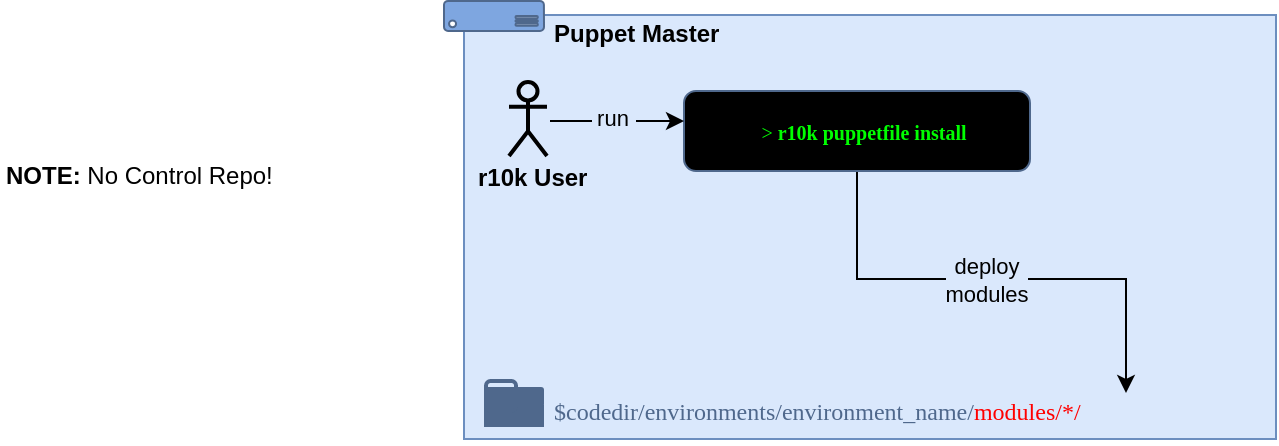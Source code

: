 <mxfile version="11.0.7" type="device"><diagram id="3uw6tKTqwdI820RRRE0y" name="r10k_local_repos__no_control_repo"><mxGraphModel dx="1422" dy="775" grid="1" gridSize="10" guides="1" tooltips="1" connect="1" arrows="1" fold="1" page="1" pageScale="1" pageWidth="850" pageHeight="1100" math="0" shadow="0"><root><mxCell id="afNNCByzWXj5JEF43thC-0"/><mxCell id="afNNCByzWXj5JEF43thC-1" parent="afNNCByzWXj5JEF43thC-0"/><mxCell id="afNNCByzWXj5JEF43thC-2" value="" style="whiteSpace=wrap;html=1;fillColor=#dae8fc;strokeColor=#6c8ebf;movable=1;resizable=1;rotatable=1;deletable=1;editable=1;connectable=1;" vertex="1" parent="afNNCByzWXj5JEF43thC-1"><mxGeometry x="314" y="40.5" width="406" height="212" as="geometry"/></mxCell><mxCell id="afNNCByzWXj5JEF43thC-3" value="" style="shadow=0;dashed=0;html=1;strokeColor=#4F688C;labelPosition=center;verticalLabelPosition=bottom;verticalAlign=top;align=center;shape=mxgraph.azure.server;fillColor=#7EA6E0;labelBackgroundColor=#ffffff;movable=1;resizable=1;rotatable=1;deletable=1;editable=1;connectable=1;" vertex="1" parent="afNNCByzWXj5JEF43thC-1"><mxGeometry x="304" y="33.5" width="50" height="15" as="geometry"/></mxCell><mxCell id="afNNCByzWXj5JEF43thC-4" value="" style="group;movable=1;resizable=1;rotatable=1;deletable=1;editable=1;connectable=1;" vertex="1" connectable="0" parent="afNNCByzWXj5JEF43thC-1"><mxGeometry x="324" y="223.5" width="30" height="23" as="geometry"/></mxCell><mxCell id="afNNCByzWXj5JEF43thC-5" value="" style="group" vertex="1" connectable="0" parent="afNNCByzWXj5JEF43thC-4"><mxGeometry width="30" height="23" as="geometry"/></mxCell><mxCell id="afNNCByzWXj5JEF43thC-6" value="" style="whiteSpace=wrap;html=1;rounded=0;labelBackgroundColor=#ffffff;strokeColor=none;strokeWidth=2;fillColor=#4F688C;gradientColor=none;fontColor=#D79B00;align=center;" vertex="1" parent="afNNCByzWXj5JEF43thC-5"><mxGeometry y="12" width="30" height="11" as="geometry"/></mxCell><mxCell id="afNNCByzWXj5JEF43thC-7" value="" style="whiteSpace=wrap;html=1;rounded=1;labelBackgroundColor=#ffffff;strokeColor=#4F688C;strokeWidth=2;fillColor=none;align=center;perimeterSpacing=0;fontColor=#6C8EBF;" vertex="1" parent="afNNCByzWXj5JEF43thC-5"><mxGeometry x="1" width="15" height="15" as="geometry"/></mxCell><mxCell id="afNNCByzWXj5JEF43thC-8" value="" style="whiteSpace=wrap;html=1;rounded=1;labelBackgroundColor=#ffffff;strokeColor=none;strokeWidth=2;fillColor=#4F688C;gradientColor=none;fontColor=#D79B00;align=center;" vertex="1" parent="afNNCByzWXj5JEF43thC-5"><mxGeometry y="3" width="30" height="10" as="geometry"/></mxCell><mxCell id="afNNCByzWXj5JEF43thC-9" value="&lt;font color=&quot;#4f688c&quot;&gt;$codedir/environments/environment_name/&lt;/font&gt;&lt;font color=&quot;#ff0000&quot;&gt;modules/*/&lt;/font&gt;" style="text;html=1;fontFamily=Lucida Console;movable=1;resizable=1;rotatable=1;deletable=1;editable=1;connectable=1;" vertex="1" parent="afNNCByzWXj5JEF43thC-1"><mxGeometry x="357" y="225" width="150" height="30" as="geometry"/></mxCell><mxCell id="afNNCByzWXj5JEF43thC-10" value="&lt;b&gt;Puppet Master&lt;/b&gt;&lt;br&gt;" style="text;html=1;resizable=1;points=[];autosize=1;align=left;verticalAlign=top;spacingTop=0;fontFamily=Helvetica;movable=1;rotatable=1;deletable=1;editable=1;connectable=1;" vertex="1" parent="afNNCByzWXj5JEF43thC-1"><mxGeometry x="357" y="36" width="93" height="18" as="geometry"/></mxCell><mxCell id="afNNCByzWXj5JEF43thC-11" value="deploy&lt;br&gt;modules&lt;br&gt;" style="edgeStyle=orthogonalEdgeStyle;rounded=0;orthogonalLoop=1;jettySize=auto;html=1;fontFamily=Helvetica;labelBackgroundColor=#DAE8FC;movable=1;resizable=1;rotatable=1;deletable=1;editable=1;connectable=1;" edge="1" parent="afNNCByzWXj5JEF43thC-1" source="afNNCByzWXj5JEF43thC-12"><mxGeometry x="-0.033" relative="1" as="geometry"><mxPoint x="645" y="229.5" as="targetPoint"/><mxPoint x="542" y="94.5" as="sourcePoint"/><Array as="points"><mxPoint x="510" y="172.5"/><mxPoint x="645" y="172.5"/></Array><mxPoint as="offset"/></mxGeometry></mxCell><mxCell id="afNNCByzWXj5JEF43thC-12" value="&lt;div style=&quot;text-align: left&quot;&gt;&amp;gt; &lt;b&gt;r10k puppetfile install&lt;/b&gt;&lt;/div&gt;" style="whiteSpace=wrap;html=1;strokeColor=#4F688C;fillColor=#000000;fontFamily=Lucida Console;fontSize=10;fontColor=#00FF00;rounded=1;spacingLeft=7;movable=1;resizable=1;rotatable=1;deletable=1;editable=1;connectable=1;" vertex="1" parent="afNNCByzWXj5JEF43thC-1"><mxGeometry x="424" y="78.5" width="173" height="40" as="geometry"/></mxCell><mxCell id="afNNCByzWXj5JEF43thC-13" value="" style="shape=umlActor;verticalLabelPosition=bottom;labelBackgroundColor=#ffffff;verticalAlign=top;html=1;outlineConnect=0;fontSize=14;strokeWidth=2;fontColor=#000000;fillColor=none;strokeColor=#000000;movable=1;resizable=1;rotatable=1;deletable=1;editable=1;connectable=1;" vertex="1" parent="afNNCByzWXj5JEF43thC-1"><mxGeometry x="336.5" y="74" width="19" height="37" as="geometry"/></mxCell><mxCell id="afNNCByzWXj5JEF43thC-14" value="" style="group;fontColor=#000000;movable=1;resizable=1;rotatable=1;deletable=1;editable=1;connectable=1;" vertex="1" connectable="0" parent="afNNCByzWXj5JEF43thC-1"><mxGeometry x="319" y="112" width="62" height="14" as="geometry"/></mxCell><mxCell id="afNNCByzWXj5JEF43thC-15" value="" style="group;movable=0;resizable=0;rotatable=0;deletable=0;editable=0;connectable=0;" vertex="1" connectable="0" parent="afNNCByzWXj5JEF43thC-14"><mxGeometry width="62" height="14" as="geometry"/></mxCell><mxCell id="afNNCByzWXj5JEF43thC-16" value="r10k User&lt;br&gt;" style="text;html=1;resizable=1;points=[];autosize=1;align=left;verticalAlign=top;spacingTop=-4;fontStyle=1;movable=0;rotatable=0;deletable=0;editable=0;connectable=0;fontColor=#000000;" vertex="1" parent="afNNCByzWXj5JEF43thC-15"><mxGeometry width="62" height="14" as="geometry"/></mxCell><mxCell id="afNNCByzWXj5JEF43thC-17" style="edgeStyle=orthogonalEdgeStyle;rounded=0;orthogonalLoop=1;jettySize=auto;html=1;fontFamily=Helvetica;strokeColor=#000000;movable=1;resizable=1;rotatable=1;deletable=1;editable=1;connectable=1;" edge="1" parent="afNNCByzWXj5JEF43thC-1"><mxGeometry relative="1" as="geometry"><mxPoint x="357" y="93.5" as="sourcePoint"/><mxPoint x="424" y="93.5" as="targetPoint"/><Array as="points"><mxPoint x="357" y="93.5"/><mxPoint x="424" y="93.5"/></Array></mxGeometry></mxCell><mxCell id="afNNCByzWXj5JEF43thC-18" value="&amp;nbsp;run&amp;nbsp;" style="text;html=1;resizable=0;points=[];align=center;verticalAlign=middle;labelBackgroundColor=#DAE8FC;fontSize=11;fontFamily=Helvetica;fontColor=#000000;" vertex="1" connectable="0" parent="afNNCByzWXj5JEF43thC-17"><mxGeometry x="-0.472" y="17" relative="1" as="geometry"><mxPoint x="13.5" y="15.5" as="offset"/></mxGeometry></mxCell><mxCell id="afNNCByzWXj5JEF43thC-19" value="NOTE: &lt;span style=&quot;font-weight: normal&quot;&gt;No Control Repo!&lt;/span&gt;&lt;br&gt;" style="text;html=1;resizable=1;points=[];autosize=1;align=left;verticalAlign=top;spacingTop=-4;fontStyle=1;movable=1;rotatable=1;deletable=1;editable=1;connectable=1;" vertex="1" parent="afNNCByzWXj5JEF43thC-1"><mxGeometry x="82.5" y="111" width="143" height="14" as="geometry"/></mxCell></root></mxGraphModel></diagram><diagram id="MxtewjQwlLH-2H4iCxfa" name="r10k__control_repos"><mxGraphModel dx="1422" dy="775" grid="1" gridSize="10" guides="1" tooltips="1" connect="1" arrows="1" fold="1" page="1" pageScale="1" pageWidth="850" pageHeight="1100" math="0" shadow="0"><root><mxCell id="ZPyKePkQfwGgHJ3v3lC3-0"/><mxCell id="ZPyKePkQfwGgHJ3v3lC3-1" parent="ZPyKePkQfwGgHJ3v3lC3-0"/><mxCell id="ZPyKePkQfwGgHJ3v3lC3-2" value="" style="whiteSpace=wrap;html=1;fillColor=#dae8fc;strokeColor=#6c8ebf;movable=1;resizable=1;rotatable=1;deletable=1;editable=1;connectable=1;" vertex="1" parent="ZPyKePkQfwGgHJ3v3lC3-1"><mxGeometry x="420" y="41" width="300" height="212" as="geometry"/></mxCell><mxCell id="ZPyKePkQfwGgHJ3v3lC3-3" value="" style="whiteSpace=wrap;html=1;fontStyle=1;fillColor=#dae8fc;strokeColor=#6c8ebf;spacingTop=0;movable=1;resizable=1;rotatable=1;deletable=1;editable=1;connectable=1;" vertex="1" parent="ZPyKePkQfwGgHJ3v3lC3-1"><mxGeometry x="219" y="40.5" width="163" height="44" as="geometry"/></mxCell><mxCell id="ZPyKePkQfwGgHJ3v3lC3-4" value="" style="shape=umlActor;verticalLabelPosition=bottom;labelBackgroundColor=#ffffff;verticalAlign=top;html=1;outlineConnect=0;fontSize=14;strokeWidth=2;fontColor=#000000;fillColor=none;movable=1;resizable=1;rotatable=1;deletable=1;editable=1;connectable=1;" vertex="1" parent="ZPyKePkQfwGgHJ3v3lC3-1"><mxGeometry x="100" y="72.5" width="19" height="37" as="geometry"/></mxCell><mxCell id="ZPyKePkQfwGgHJ3v3lC3-5" value="User" style="text;html=1;resizable=1;points=[];autosize=1;align=left;verticalAlign=top;spacingTop=-4;fontStyle=1;movable=1;rotatable=1;deletable=1;editable=1;connectable=1;" vertex="1" parent="ZPyKePkQfwGgHJ3v3lC3-1"><mxGeometry x="93.5" y="112.5" width="37" height="14" as="geometry"/></mxCell><mxCell id="ZPyKePkQfwGgHJ3v3lC3-6" value="" style="group;align=right;movable=1;resizable=1;rotatable=1;deletable=1;editable=1;connectable=1;" vertex="1" connectable="0" parent="ZPyKePkQfwGgHJ3v3lC3-1"><mxGeometry x="255" y="71.5" width="38" height="50" as="geometry"/></mxCell><mxCell id="ZPyKePkQfwGgHJ3v3lC3-7" value="&lt;div style=&quot;text-align: left&quot;&gt;&lt;br&gt;&lt;/div&gt;" style="shape=cylinder;whiteSpace=wrap;html=1;boundedLbl=1;backgroundOutline=1;fontFamily=Lucida Console;fontSize=14;labelPosition=left;verticalLabelPosition=middle;align=right;verticalAlign=middle;spacingRight=2;movable=1;resizable=1;rotatable=1;deletable=1;editable=1;connectable=1;" vertex="1" parent="ZPyKePkQfwGgHJ3v3lC3-6"><mxGeometry width="38" height="50" as="geometry"/></mxCell><mxCell id="ZPyKePkQfwGgHJ3v3lC3-8" value="" style="shape=image;html=1;verticalAlign=top;verticalLabelPosition=bottom;labelBackgroundColor=#ffffff;imageAspect=0;aspect=fixed;image=https://cdn2.iconfinder.com/data/icons/font-awesome/1792/git-128.png;movable=1;resizable=1;rotatable=1;deletable=1;editable=1;connectable=1;" vertex="1" parent="ZPyKePkQfwGgHJ3v3lC3-6"><mxGeometry x="6.333" y="20" width="23.75" height="23.75" as="geometry"/></mxCell><mxCell id="ZPyKePkQfwGgHJ3v3lC3-9" style="edgeStyle=orthogonalEdgeStyle;rounded=0;orthogonalLoop=1;jettySize=auto;html=1;exitX=1;exitY=0.5;exitDx=0;exitDy=0;entryX=0;entryY=0.5;entryDx=0;entryDy=0;fontFamily=Helvetica;dashed=1;strokeColor=#B3B3B3;movable=1;resizable=1;rotatable=1;deletable=1;editable=1;connectable=1;" edge="1" parent="ZPyKePkQfwGgHJ3v3lC3-1"><mxGeometry relative="1" as="geometry"><mxPoint x="490" y="95.5" as="sourcePoint"/><mxPoint x="530" y="95.5" as="targetPoint"/></mxGeometry></mxCell><mxCell id="ZPyKePkQfwGgHJ3v3lC3-10" value="Web Hook" style="whiteSpace=wrap;html=1;fontColor=#B3B3B3;strokeColor=#B3B3B3;movable=1;resizable=1;rotatable=1;deletable=1;editable=1;connectable=1;" vertex="1" parent="ZPyKePkQfwGgHJ3v3lC3-1"><mxGeometry x="410" y="80.5" width="80" height="34" as="geometry"/></mxCell><mxCell id="ZPyKePkQfwGgHJ3v3lC3-11" value="Control Repo" style="text;html=1;resizable=1;points=[];autosize=1;align=left;verticalAlign=top;spacingTop=-4;fontStyle=1;movable=1;rotatable=1;deletable=1;editable=1;connectable=1;" vertex="1" parent="ZPyKePkQfwGgHJ3v3lC3-1"><mxGeometry x="235" y="121.5" width="90" height="20" as="geometry"/></mxCell><mxCell id="ZPyKePkQfwGgHJ3v3lC3-12" value="" style="shadow=0;dashed=0;html=1;strokeColor=#4F688C;labelPosition=center;verticalLabelPosition=bottom;verticalAlign=top;align=center;shape=mxgraph.azure.server;fillColor=#7EA6E0;labelBackgroundColor=#ffffff;movable=1;resizable=1;rotatable=1;deletable=1;editable=1;connectable=1;" vertex="1" parent="ZPyKePkQfwGgHJ3v3lC3-1"><mxGeometry x="410" y="34" width="50" height="15" as="geometry"/></mxCell><mxCell id="ZPyKePkQfwGgHJ3v3lC3-13" value="" style="group;movable=1;resizable=1;rotatable=1;deletable=1;editable=1;connectable=1;" vertex="1" connectable="0" parent="ZPyKePkQfwGgHJ3v3lC3-1"><mxGeometry x="430" y="224" width="30" height="23" as="geometry"/></mxCell><mxCell id="ZPyKePkQfwGgHJ3v3lC3-14" value="" style="group;movable=1;resizable=1;rotatable=1;deletable=1;editable=1;connectable=1;" vertex="1" connectable="0" parent="ZPyKePkQfwGgHJ3v3lC3-13"><mxGeometry width="30" height="23" as="geometry"/></mxCell><mxCell id="ZPyKePkQfwGgHJ3v3lC3-15" value="" style="whiteSpace=wrap;html=1;rounded=0;labelBackgroundColor=#ffffff;strokeColor=none;strokeWidth=2;fillColor=#4F688C;gradientColor=none;fontColor=#D79B00;align=center;movable=1;resizable=1;rotatable=1;deletable=1;editable=1;connectable=1;" vertex="1" parent="ZPyKePkQfwGgHJ3v3lC3-14"><mxGeometry y="12" width="30" height="11" as="geometry"/></mxCell><mxCell id="ZPyKePkQfwGgHJ3v3lC3-16" value="" style="whiteSpace=wrap;html=1;rounded=1;labelBackgroundColor=#ffffff;strokeColor=#4F688C;strokeWidth=2;fillColor=none;align=center;perimeterSpacing=0;fontColor=#6C8EBF;movable=1;resizable=1;rotatable=1;deletable=1;editable=1;connectable=1;" vertex="1" parent="ZPyKePkQfwGgHJ3v3lC3-14"><mxGeometry x="1" width="15" height="15" as="geometry"/></mxCell><mxCell id="ZPyKePkQfwGgHJ3v3lC3-17" value="" style="whiteSpace=wrap;html=1;rounded=1;labelBackgroundColor=#ffffff;strokeColor=none;strokeWidth=2;fillColor=#4F688C;gradientColor=none;fontColor=#D79B00;align=center;movable=1;resizable=1;rotatable=1;deletable=1;editable=1;connectable=1;" vertex="1" parent="ZPyKePkQfwGgHJ3v3lC3-14"><mxGeometry y="3" width="30" height="10" as="geometry"/></mxCell><mxCell id="ZPyKePkQfwGgHJ3v3lC3-18" value="&lt;font color=&quot;#4f688c&quot;&gt;$codedir/environments/&lt;/font&gt;&lt;font color=&quot;#ff0000&quot;&gt;branch_name/&lt;/font&gt;" style="text;html=1;fontFamily=Lucida Console;movable=1;resizable=1;rotatable=1;deletable=1;editable=1;connectable=1;" vertex="1" parent="ZPyKePkQfwGgHJ3v3lC3-1"><mxGeometry x="463" y="225.5" width="150" height="30" as="geometry"/></mxCell><mxCell id="ZPyKePkQfwGgHJ3v3lC3-19" value="" style="shadow=0;dashed=0;html=1;strokeColor=#4F688C;labelPosition=center;verticalLabelPosition=bottom;verticalAlign=top;align=center;shape=mxgraph.azure.server;fillColor=#7EA6E0;labelBackgroundColor=#ffffff;movable=1;resizable=1;rotatable=1;deletable=1;editable=1;connectable=1;" vertex="1" parent="ZPyKePkQfwGgHJ3v3lC3-1"><mxGeometry x="210" y="34" width="50" height="15" as="geometry"/></mxCell><mxCell id="ZPyKePkQfwGgHJ3v3lC3-20" value="&lt;b&gt;Puppet Master&lt;/b&gt;&lt;br&gt;" style="text;html=1;resizable=1;points=[];autosize=1;align=left;verticalAlign=top;spacingTop=0;fontFamily=Helvetica;movable=1;rotatable=1;deletable=1;editable=1;connectable=1;" vertex="1" parent="ZPyKePkQfwGgHJ3v3lC3-1"><mxGeometry x="463" y="36.5" width="93" height="18" as="geometry"/></mxCell><mxCell id="ZPyKePkQfwGgHJ3v3lC3-21" value="&amp;nbsp;notify&amp;nbsp;" style="edgeStyle=orthogonalEdgeStyle;rounded=0;orthogonalLoop=1;jettySize=auto;html=1;labelBackgroundColor=#ffffff;fontFamily=Helvetica;fontColor=#B3B3B3;exitX=0.5;exitY=1;exitDx=0;exitDy=0;strokeColor=#B3B3B3;movable=1;resizable=1;rotatable=1;deletable=1;editable=1;connectable=1;" edge="1" parent="ZPyKePkQfwGgHJ3v3lC3-1" source="ZPyKePkQfwGgHJ3v3lC3-3" target="ZPyKePkQfwGgHJ3v3lC3-10"><mxGeometry relative="1" as="geometry"><mxPoint x="293.143" y="95.643" as="sourcePoint"/><mxPoint x="410" y="98.5" as="targetPoint"/><Array as="points"><mxPoint x="300" y="94.5"/></Array></mxGeometry></mxCell><mxCell id="ZPyKePkQfwGgHJ3v3lC3-22" value="Git Hosting Service" style="text;html=1;fontFamily=Helvetica;fontColor=#000000;fontStyle=1;movable=1;resizable=1;rotatable=1;deletable=1;editable=1;connectable=1;" vertex="1" parent="ZPyKePkQfwGgHJ3v3lC3-1"><mxGeometry x="263" y="36.5" width="130" height="20" as="geometry"/></mxCell><mxCell id="ZPyKePkQfwGgHJ3v3lC3-23" value="&amp;nbsp;push&amp;nbsp;" style="edgeStyle=orthogonalEdgeStyle;rounded=0;orthogonalLoop=1;jettySize=auto;html=1;labelBackgroundColor=#FFFFFF;strokeColor=#6c8ebf;fontFamily=Helvetica;fontColor=#000000;fillColor=#dae8fc;movable=1;resizable=1;rotatable=1;deletable=1;editable=1;connectable=1;" edge="1" parent="ZPyKePkQfwGgHJ3v3lC3-1"><mxGeometry relative="1" as="geometry"><mxPoint x="120" y="95" as="sourcePoint"/><mxPoint x="250" y="95" as="targetPoint"/><Array as="points"><mxPoint x="191" y="95"/><mxPoint x="191" y="95"/></Array></mxGeometry></mxCell><mxCell id="ZPyKePkQfwGgHJ3v3lC3-24" value="&lt;font face=&quot;Lucida Console&quot; style=&quot;font-size: 10px&quot;&gt;branch_name&lt;/font&gt;" style="text;html=1;resizable=1;points=[];autosize=1;align=left;verticalAlign=top;spacingTop=-4;fontFamily=Helvetica;fontColor=#FF0000;fontSize=10;movable=1;rotatable=1;deletable=1;editable=1;connectable=1;" vertex="1" parent="ZPyKePkQfwGgHJ3v3lC3-1"><mxGeometry x="148" y="98.5" width="80" height="10" as="geometry"/></mxCell><mxCell id="ZPyKePkQfwGgHJ3v3lC3-25" value="" style="edgeStyle=orthogonalEdgeStyle;rounded=0;orthogonalLoop=1;jettySize=auto;html=1;labelBackgroundColor=#DAE8FC;strokeColor=#6c8ebf;fontFamily=Helvetica;fontSize=10;fontColor=#000000;endArrow=classic;endFill=1;fillColor=#dae8fc;dashed=1;endSize=4;movable=1;resizable=1;rotatable=1;deletable=1;editable=1;connectable=1;" edge="1" parent="ZPyKePkQfwGgHJ3v3lC3-1"><mxGeometry x="0.75" relative="1" as="geometry"><mxPoint x="295" y="115" as="sourcePoint"/><mxPoint x="670" y="209" as="targetPoint"/><Array as="points"><mxPoint x="400" y="115"/><mxPoint x="400" y="209"/></Array><mxPoint as="offset"/></mxGeometry></mxCell><mxCell id="ZPyKePkQfwGgHJ3v3lC3-26" value="deploy" style="edgeStyle=orthogonalEdgeStyle;rounded=0;orthogonalLoop=1;jettySize=auto;html=1;fontFamily=Helvetica;labelBackgroundColor=#DAE8FC;movable=1;resizable=1;rotatable=1;deletable=1;editable=1;connectable=1;" edge="1" parent="ZPyKePkQfwGgHJ3v3lC3-1" source="ZPyKePkQfwGgHJ3v3lC3-27"><mxGeometry x="-0.242" y="-20" relative="1" as="geometry"><mxPoint x="670" y="231" as="targetPoint"/><mxPoint x="648" y="95" as="sourcePoint"/><Array as="points"><mxPoint x="670" y="94"/></Array><mxPoint x="20" y="20" as="offset"/></mxGeometry></mxCell><mxCell id="ZPyKePkQfwGgHJ3v3lC3-27" value="&lt;div&gt;&amp;gt; &lt;b&gt;r10k deploy&lt;/b&gt;&lt;/div&gt;&lt;span&gt;&lt;b&gt;&lt;div&gt;&amp;nbsp; environment&lt;/div&gt;&lt;div&gt;&lt;font color=&quot;#ff0000&quot;&gt;&amp;nbsp; branch_name&lt;/font&gt;&lt;/div&gt;&lt;/b&gt;&lt;/span&gt;" style="whiteSpace=wrap;html=1;strokeColor=#4F688C;fillColor=#000000;fontFamily=Lucida Console;fontSize=10;fontColor=#00FF00;rounded=1;spacingLeft=-3;movable=1;resizable=1;rotatable=1;deletable=1;editable=1;connectable=1;" vertex="1" parent="ZPyKePkQfwGgHJ3v3lC3-1"><mxGeometry x="530" y="66" width="103" height="60" as="geometry"/></mxCell><mxCell id="ZPyKePkQfwGgHJ3v3lC3-28" value="" style="shape=umlActor;verticalLabelPosition=bottom;labelBackgroundColor=#ffffff;verticalAlign=top;html=1;outlineConnect=0;fontSize=14;strokeWidth=2;fontColor=#000000;fillColor=none;strokeColor=#B3B3B3;movable=1;resizable=1;rotatable=1;deletable=1;editable=1;connectable=1;" vertex="1" parent="ZPyKePkQfwGgHJ3v3lC3-1"><mxGeometry x="442.5" y="146.5" width="19" height="37" as="geometry"/></mxCell><mxCell id="ZPyKePkQfwGgHJ3v3lC3-29" value="" style="group;fontColor=#B3B3B3;movable=1;resizable=1;rotatable=1;deletable=1;editable=1;connectable=1;" vertex="1" connectable="0" parent="ZPyKePkQfwGgHJ3v3lC3-1"><mxGeometry x="425" y="184.5" width="62" height="14" as="geometry"/></mxCell><mxCell id="ZPyKePkQfwGgHJ3v3lC3-30" value="" style="group;movable=1;resizable=1;rotatable=1;deletable=1;editable=1;connectable=1;" vertex="1" connectable="0" parent="ZPyKePkQfwGgHJ3v3lC3-29"><mxGeometry width="62" height="14" as="geometry"/></mxCell><mxCell id="ZPyKePkQfwGgHJ3v3lC3-31" value="r10k User&lt;br&gt;" style="text;html=1;resizable=1;points=[];autosize=1;align=left;verticalAlign=top;spacingTop=-4;fontStyle=1;movable=1;rotatable=1;deletable=1;editable=1;connectable=1;fontColor=#B3B3B3;" vertex="1" parent="ZPyKePkQfwGgHJ3v3lC3-30"><mxGeometry width="62" height="14" as="geometry"/></mxCell><mxCell id="ZPyKePkQfwGgHJ3v3lC3-32" value="&lt;p style=&quot;line-height: 80%&quot;&gt;&lt;/p&gt;&lt;div style=&quot;text-align: center&quot;&gt;&lt;span style=&quot;line-height: 130%&quot;&gt;↑&lt;/span&gt;&lt;/div&gt;&lt;div style=&quot;text-align: center&quot;&gt;&lt;span style=&quot;line-height: 130%&quot;&gt;OR&amp;nbsp;&lt;/span&gt;&lt;/div&gt;&lt;div style=&quot;text-align: center ; font-size: 7px ; line-height: 100%&quot;&gt;↓&lt;br&gt;&lt;/div&gt;&lt;div style=&quot;text-align: center ; font-size: 7px&quot;&gt;&lt;br style=&quot;font-size: 7px&quot;&gt;&lt;/div&gt;&lt;p&gt;&lt;/p&gt;" style="text;html=1;resizable=1;points=[];autosize=1;align=center;verticalAlign=top;spacingTop=-4;fontStyle=1;movable=1;rotatable=1;deletable=1;editable=1;connectable=1;fontSize=7;" vertex="1" parent="ZPyKePkQfwGgHJ3v3lC3-1"><mxGeometry x="441" y="105.5" width="22" height="47" as="geometry"/></mxCell><mxCell id="ZPyKePkQfwGgHJ3v3lC3-33" style="edgeStyle=orthogonalEdgeStyle;rounded=0;orthogonalLoop=1;jettySize=auto;html=1;fontFamily=Helvetica;strokeColor=#B3B3B3;movable=1;resizable=1;rotatable=1;deletable=1;editable=1;connectable=1;" edge="1" parent="ZPyKePkQfwGgHJ3v3lC3-1"><mxGeometry relative="1" as="geometry"><mxPoint x="463" y="168" as="sourcePoint"/><mxPoint x="530" y="112" as="targetPoint"/><Array as="points"><mxPoint x="498" y="168"/><mxPoint x="498" y="112"/></Array></mxGeometry></mxCell><mxCell id="ZPyKePkQfwGgHJ3v3lC3-34" value="run" style="text;html=1;resizable=1;points=[];align=center;verticalAlign=middle;labelBackgroundColor=#DAE8FC;fontSize=11;fontFamily=Helvetica;fontColor=#B3B3B3;movable=1;rotatable=1;deletable=1;editable=1;connectable=1;" vertex="1" connectable="0" parent="ZPyKePkQfwGgHJ3v3lC3-33"><mxGeometry x="-0.472" y="17" relative="1" as="geometry"><mxPoint x="1.5" y="-10" as="offset"/></mxGeometry></mxCell><mxCell id="ZPyKePkQfwGgHJ3v3lC3-94" value="" style="whiteSpace=wrap;html=1;fillColor=#dae8fc;strokeColor=#6c8ebf;movable=1;resizable=1;rotatable=1;deletable=1;editable=1;connectable=1;" vertex="1" parent="ZPyKePkQfwGgHJ3v3lC3-1"><mxGeometry x="420" y="577" width="300" height="133" as="geometry"/></mxCell><mxCell id="ZPyKePkQfwGgHJ3v3lC3-95" value="" style="whiteSpace=wrap;html=1;fontStyle=1;fillColor=#dae8fc;strokeColor=#6c8ebf;spacingTop=0;movable=1;resizable=1;rotatable=1;deletable=1;editable=1;connectable=1;" vertex="1" parent="ZPyKePkQfwGgHJ3v3lC3-1"><mxGeometry x="219" y="576.5" width="163" height="44" as="geometry"/></mxCell><mxCell id="ZPyKePkQfwGgHJ3v3lC3-96" value="" style="shape=umlActor;verticalLabelPosition=bottom;labelBackgroundColor=#ffffff;verticalAlign=top;html=1;outlineConnect=0;fontSize=14;strokeWidth=2;fontColor=#000000;fillColor=none;movable=1;resizable=1;rotatable=1;deletable=1;editable=1;connectable=1;" vertex="1" parent="ZPyKePkQfwGgHJ3v3lC3-1"><mxGeometry x="100" y="608.5" width="19" height="37" as="geometry"/></mxCell><mxCell id="ZPyKePkQfwGgHJ3v3lC3-97" value="User" style="text;html=1;resizable=1;points=[];autosize=1;align=left;verticalAlign=top;spacingTop=-4;fontStyle=1;movable=1;rotatable=1;deletable=1;editable=1;connectable=1;" vertex="1" parent="ZPyKePkQfwGgHJ3v3lC3-1"><mxGeometry x="93.5" y="648.5" width="37" height="14" as="geometry"/></mxCell><mxCell id="ZPyKePkQfwGgHJ3v3lC3-98" value="" style="group;align=right;movable=1;resizable=1;rotatable=1;deletable=1;editable=1;connectable=1;" vertex="1" connectable="0" parent="ZPyKePkQfwGgHJ3v3lC3-1"><mxGeometry x="255" y="607.5" width="38" height="50" as="geometry"/></mxCell><mxCell id="ZPyKePkQfwGgHJ3v3lC3-99" value="&lt;div style=&quot;text-align: left&quot;&gt;&lt;br&gt;&lt;/div&gt;" style="shape=cylinder;whiteSpace=wrap;html=1;boundedLbl=1;backgroundOutline=1;fontFamily=Lucida Console;fontSize=14;labelPosition=left;verticalLabelPosition=middle;align=right;verticalAlign=middle;spacingRight=2;movable=1;resizable=1;rotatable=1;deletable=1;editable=1;connectable=1;" vertex="1" parent="ZPyKePkQfwGgHJ3v3lC3-98"><mxGeometry width="38" height="50" as="geometry"/></mxCell><mxCell id="ZPyKePkQfwGgHJ3v3lC3-100" value="" style="shape=image;html=1;verticalAlign=top;verticalLabelPosition=bottom;labelBackgroundColor=#ffffff;imageAspect=0;aspect=fixed;image=https://cdn2.iconfinder.com/data/icons/font-awesome/1792/git-128.png;movable=1;resizable=1;rotatable=1;deletable=1;editable=1;connectable=1;" vertex="1" parent="ZPyKePkQfwGgHJ3v3lC3-98"><mxGeometry x="6.333" y="20" width="23.75" height="23.75" as="geometry"/></mxCell><mxCell id="ZPyKePkQfwGgHJ3v3lC3-101" style="edgeStyle=orthogonalEdgeStyle;rounded=0;orthogonalLoop=1;jettySize=auto;html=1;exitX=1;exitY=0.5;exitDx=0;exitDy=0;entryX=0;entryY=0.5;entryDx=0;entryDy=0;fontFamily=Helvetica;dashed=1;strokeColor=#000000;movable=1;resizable=1;rotatable=1;deletable=1;editable=1;connectable=1;" edge="1" parent="ZPyKePkQfwGgHJ3v3lC3-1"><mxGeometry relative="1" as="geometry"><mxPoint x="490" y="631.5" as="sourcePoint"/><mxPoint x="530" y="631.5" as="targetPoint"/></mxGeometry></mxCell><mxCell id="ZPyKePkQfwGgHJ3v3lC3-102" value="Web Hook" style="whiteSpace=wrap;html=1;fontColor=#000000;strokeColor=#000000;movable=1;resizable=1;rotatable=1;deletable=1;editable=1;connectable=1;" vertex="1" parent="ZPyKePkQfwGgHJ3v3lC3-1"><mxGeometry x="410" y="616.5" width="80" height="34" as="geometry"/></mxCell><mxCell id="ZPyKePkQfwGgHJ3v3lC3-103" value="Control Repo" style="text;html=1;resizable=1;points=[];autosize=1;align=left;verticalAlign=top;spacingTop=-4;fontStyle=1;movable=1;rotatable=1;deletable=1;editable=1;connectable=1;" vertex="1" parent="ZPyKePkQfwGgHJ3v3lC3-1"><mxGeometry x="235" y="657.5" width="90" height="20" as="geometry"/></mxCell><mxCell id="ZPyKePkQfwGgHJ3v3lC3-104" value="" style="shadow=0;dashed=0;html=1;strokeColor=#4F688C;labelPosition=center;verticalLabelPosition=bottom;verticalAlign=top;align=center;shape=mxgraph.azure.server;fillColor=#7EA6E0;labelBackgroundColor=#ffffff;movable=1;resizable=1;rotatable=1;deletable=1;editable=1;connectable=1;" vertex="1" parent="ZPyKePkQfwGgHJ3v3lC3-1"><mxGeometry x="410" y="570" width="50" height="15" as="geometry"/></mxCell><mxCell id="ZPyKePkQfwGgHJ3v3lC3-105" value="" style="shadow=0;dashed=0;html=1;strokeColor=#4F688C;labelPosition=center;verticalLabelPosition=bottom;verticalAlign=top;align=center;shape=mxgraph.azure.server;fillColor=#7EA6E0;labelBackgroundColor=#ffffff;movable=1;resizable=1;rotatable=1;deletable=1;editable=1;connectable=1;" vertex="1" parent="ZPyKePkQfwGgHJ3v3lC3-1"><mxGeometry x="210" y="570" width="50" height="15" as="geometry"/></mxCell><mxCell id="ZPyKePkQfwGgHJ3v3lC3-106" value="&lt;b&gt;Puppet Master&lt;/b&gt;&lt;br&gt;" style="text;html=1;resizable=1;points=[];autosize=1;align=left;verticalAlign=top;spacingTop=0;fontFamily=Helvetica;movable=1;rotatable=1;deletable=1;editable=1;connectable=1;" vertex="1" parent="ZPyKePkQfwGgHJ3v3lC3-1"><mxGeometry x="463" y="572.5" width="93" height="18" as="geometry"/></mxCell><mxCell id="ZPyKePkQfwGgHJ3v3lC3-107" value="&amp;nbsp;notify&amp;nbsp;" style="edgeStyle=orthogonalEdgeStyle;rounded=0;orthogonalLoop=1;jettySize=auto;html=1;labelBackgroundColor=#ffffff;fontFamily=Helvetica;fontColor=#000000;exitX=0.5;exitY=1;exitDx=0;exitDy=0;strokeColor=#000000;movable=1;resizable=1;rotatable=1;deletable=1;editable=1;connectable=1;" edge="1" source="ZPyKePkQfwGgHJ3v3lC3-95" target="ZPyKePkQfwGgHJ3v3lC3-102" parent="ZPyKePkQfwGgHJ3v3lC3-1"><mxGeometry relative="1" as="geometry"><mxPoint x="293.143" y="631.643" as="sourcePoint"/><mxPoint x="410" y="634.5" as="targetPoint"/><Array as="points"><mxPoint x="300" y="630.5"/></Array></mxGeometry></mxCell><mxCell id="ZPyKePkQfwGgHJ3v3lC3-108" value="Git Hosting Service" style="text;html=1;fontFamily=Helvetica;fontColor=#000000;fontStyle=1;movable=1;resizable=1;rotatable=1;deletable=1;editable=1;connectable=1;" vertex="1" parent="ZPyKePkQfwGgHJ3v3lC3-1"><mxGeometry x="263" y="572.5" width="130" height="20" as="geometry"/></mxCell><mxCell id="ZPyKePkQfwGgHJ3v3lC3-109" value="&amp;nbsp;push&amp;nbsp;" style="edgeStyle=orthogonalEdgeStyle;rounded=0;orthogonalLoop=1;jettySize=auto;html=1;labelBackgroundColor=#FFFFFF;strokeColor=#6c8ebf;fontFamily=Helvetica;fontColor=#000000;fillColor=#dae8fc;movable=1;resizable=1;rotatable=1;deletable=1;editable=1;connectable=1;" edge="1" parent="ZPyKePkQfwGgHJ3v3lC3-1"><mxGeometry relative="1" as="geometry"><mxPoint x="120" y="631" as="sourcePoint"/><mxPoint x="250" y="631" as="targetPoint"/><Array as="points"><mxPoint x="191" y="631"/><mxPoint x="191" y="631"/></Array></mxGeometry></mxCell><mxCell id="ZPyKePkQfwGgHJ3v3lC3-110" value="&lt;font face=&quot;Lucida Console&quot; style=&quot;font-size: 10px&quot;&gt;branch_name&lt;/font&gt;" style="text;html=1;resizable=1;points=[];autosize=1;align=left;verticalAlign=top;spacingTop=-4;fontFamily=Helvetica;fontColor=#FF0000;fontSize=10;movable=1;rotatable=1;deletable=1;editable=1;connectable=1;" vertex="1" parent="ZPyKePkQfwGgHJ3v3lC3-1"><mxGeometry x="148" y="634.5" width="80" height="10" as="geometry"/></mxCell><mxCell id="ZPyKePkQfwGgHJ3v3lC3-111" value="&lt;div&gt;&amp;gt; &lt;b&gt;r10k deploy&lt;/b&gt;&lt;/div&gt;&lt;span&gt;&lt;b&gt;&lt;div&gt;&amp;nbsp; environment&lt;/div&gt;&lt;div&gt;&lt;font color=&quot;#ff0000&quot;&gt;&amp;nbsp; branch_name&lt;/font&gt;&lt;/div&gt;&lt;/b&gt;&lt;/span&gt;" style="whiteSpace=wrap;html=1;strokeColor=#4F688C;fillColor=#000000;fontFamily=Lucida Console;fontSize=10;fontColor=#00FF00;rounded=1;spacingLeft=-3;movable=1;resizable=1;rotatable=1;deletable=1;editable=1;connectable=1;" vertex="1" parent="ZPyKePkQfwGgHJ3v3lC3-1"><mxGeometry x="530" y="602" width="103" height="60" as="geometry"/></mxCell><mxCell id="ZPyKePkQfwGgHJ3v3lC3-112" value="" style="edgeStyle=orthogonalEdgeStyle;rounded=0;orthogonalLoop=1;jettySize=auto;html=1;labelBackgroundColor=#DAE8FC;strokeColor=#6c8ebf;fontFamily=Helvetica;fontSize=10;fontColor=#000000;endArrow=classic;endFill=1;fillColor=#dae8fc;dashed=1;endSize=4;movable=1;resizable=1;rotatable=1;deletable=1;editable=1;connectable=1;" edge="1" parent="ZPyKePkQfwGgHJ3v3lC3-1"><mxGeometry x="0.75" relative="1" as="geometry"><mxPoint x="295" y="650" as="sourcePoint"/><mxPoint x="670" y="671" as="targetPoint"/><Array as="points"><mxPoint x="402" y="650"/><mxPoint x="402" y="671"/></Array><mxPoint as="offset"/></mxGeometry></mxCell><mxCell id="ZPyKePkQfwGgHJ3v3lC3-113" value="" style="group;movable=1;resizable=1;rotatable=1;deletable=1;editable=1;connectable=1;" vertex="1" connectable="0" parent="ZPyKePkQfwGgHJ3v3lC3-1"><mxGeometry x="430" y="679.5" width="30" height="23" as="geometry"/></mxCell><mxCell id="ZPyKePkQfwGgHJ3v3lC3-114" value="" style="group;movable=1;resizable=1;rotatable=1;deletable=1;editable=1;connectable=1;" vertex="1" connectable="0" parent="ZPyKePkQfwGgHJ3v3lC3-113"><mxGeometry width="30" height="23" as="geometry"/></mxCell><mxCell id="ZPyKePkQfwGgHJ3v3lC3-115" value="" style="whiteSpace=wrap;html=1;rounded=0;labelBackgroundColor=#ffffff;strokeColor=none;strokeWidth=2;fillColor=#4F688C;gradientColor=none;fontColor=#D79B00;align=center;movable=1;resizable=1;rotatable=1;deletable=1;editable=1;connectable=1;" vertex="1" parent="ZPyKePkQfwGgHJ3v3lC3-114"><mxGeometry y="12" width="30" height="11" as="geometry"/></mxCell><mxCell id="ZPyKePkQfwGgHJ3v3lC3-116" value="" style="whiteSpace=wrap;html=1;rounded=1;labelBackgroundColor=#ffffff;strokeColor=#4F688C;strokeWidth=2;fillColor=none;align=center;perimeterSpacing=0;fontColor=#6C8EBF;movable=1;resizable=1;rotatable=1;deletable=1;editable=1;connectable=1;" vertex="1" parent="ZPyKePkQfwGgHJ3v3lC3-114"><mxGeometry x="1" width="15" height="15" as="geometry"/></mxCell><mxCell id="ZPyKePkQfwGgHJ3v3lC3-117" value="" style="whiteSpace=wrap;html=1;rounded=1;labelBackgroundColor=#ffffff;strokeColor=none;strokeWidth=2;fillColor=#4F688C;gradientColor=none;fontColor=#D79B00;align=center;movable=1;resizable=1;rotatable=1;deletable=1;editable=1;connectable=1;" vertex="1" parent="ZPyKePkQfwGgHJ3v3lC3-114"><mxGeometry y="3" width="30" height="10" as="geometry"/></mxCell><mxCell id="ZPyKePkQfwGgHJ3v3lC3-118" value="&lt;font color=&quot;#4f688c&quot;&gt;$codedir/environments/&lt;/font&gt;&lt;font color=&quot;#ff0000&quot;&gt;branch_name/&lt;/font&gt;" style="text;html=1;fontFamily=Lucida Console;movable=1;resizable=1;rotatable=1;deletable=1;editable=1;connectable=1;" vertex="1" parent="ZPyKePkQfwGgHJ3v3lC3-1"><mxGeometry x="463" y="681" width="150" height="30" as="geometry"/></mxCell><mxCell id="ZPyKePkQfwGgHJ3v3lC3-119" value="deploy" style="edgeStyle=orthogonalEdgeStyle;rounded=0;orthogonalLoop=1;jettySize=auto;html=1;exitX=1;exitY=0.5;exitDx=0;exitDy=0;fontFamily=Helvetica;labelBackgroundColor=#DAE8FC;movable=1;resizable=1;rotatable=1;deletable=1;editable=1;connectable=1;" edge="1" parent="ZPyKePkQfwGgHJ3v3lC3-1"><mxGeometry y="-21" relative="1" as="geometry"><mxPoint x="670" y="690" as="targetPoint"/><mxPoint x="610" y="630" as="sourcePoint"/><Array as="points"><mxPoint x="670" y="630"/><mxPoint x="670" y="689"/></Array><mxPoint x="22" y="21" as="offset"/></mxGeometry></mxCell><mxCell id="ZPyKePkQfwGgHJ3v3lC3-121" value="" style="whiteSpace=wrap;html=1;fontStyle=1;fillColor=#dae8fc;strokeColor=#6c8ebf;spacingTop=0;movable=1;resizable=1;rotatable=1;deletable=1;editable=1;connectable=1;" vertex="1" parent="ZPyKePkQfwGgHJ3v3lC3-1"><mxGeometry x="219" y="304.5" width="163" height="44" as="geometry"/></mxCell><mxCell id="ZPyKePkQfwGgHJ3v3lC3-122" value="" style="shape=umlActor;verticalLabelPosition=bottom;labelBackgroundColor=#ffffff;verticalAlign=top;html=1;outlineConnect=0;fontSize=14;strokeWidth=2;fontColor=#000000;fillColor=none;movable=1;resizable=1;rotatable=1;deletable=1;editable=1;connectable=1;" vertex="1" parent="ZPyKePkQfwGgHJ3v3lC3-1"><mxGeometry x="100" y="336.5" width="19" height="37" as="geometry"/></mxCell><mxCell id="ZPyKePkQfwGgHJ3v3lC3-123" value="User" style="text;html=1;resizable=1;points=[];autosize=1;align=left;verticalAlign=top;spacingTop=-4;fontStyle=1;movable=1;rotatable=1;deletable=1;editable=1;connectable=1;" vertex="1" parent="ZPyKePkQfwGgHJ3v3lC3-1"><mxGeometry x="93.5" y="376.5" width="37" height="14" as="geometry"/></mxCell><mxCell id="ZPyKePkQfwGgHJ3v3lC3-124" value="" style="group;align=right;movable=1;resizable=1;rotatable=1;deletable=1;editable=1;connectable=1;" vertex="1" connectable="0" parent="ZPyKePkQfwGgHJ3v3lC3-1"><mxGeometry x="255" y="335.5" width="38" height="50" as="geometry"/></mxCell><mxCell id="ZPyKePkQfwGgHJ3v3lC3-125" value="&lt;div style=&quot;text-align: left&quot;&gt;&lt;br&gt;&lt;/div&gt;" style="shape=cylinder;whiteSpace=wrap;html=1;boundedLbl=1;backgroundOutline=1;fontFamily=Lucida Console;fontSize=14;labelPosition=left;verticalLabelPosition=middle;align=right;verticalAlign=middle;spacingRight=2;movable=1;resizable=1;rotatable=1;deletable=1;editable=1;connectable=1;" vertex="1" parent="ZPyKePkQfwGgHJ3v3lC3-124"><mxGeometry width="38" height="50" as="geometry"/></mxCell><mxCell id="ZPyKePkQfwGgHJ3v3lC3-126" value="" style="shape=image;html=1;verticalAlign=top;verticalLabelPosition=bottom;labelBackgroundColor=#ffffff;imageAspect=0;aspect=fixed;image=https://cdn2.iconfinder.com/data/icons/font-awesome/1792/git-128.png;movable=1;resizable=1;rotatable=1;deletable=1;editable=1;connectable=1;" vertex="1" parent="ZPyKePkQfwGgHJ3v3lC3-124"><mxGeometry x="6.333" y="20" width="23.75" height="23.75" as="geometry"/></mxCell><mxCell id="ZPyKePkQfwGgHJ3v3lC3-129" value="Control Repo" style="text;html=1;resizable=1;points=[];autosize=1;align=left;verticalAlign=top;spacingTop=-4;fontStyle=1;movable=1;rotatable=1;deletable=1;editable=1;connectable=1;" vertex="1" parent="ZPyKePkQfwGgHJ3v3lC3-1"><mxGeometry x="235" y="385.5" width="90" height="20" as="geometry"/></mxCell><mxCell id="ZPyKePkQfwGgHJ3v3lC3-137" value="" style="shadow=0;dashed=0;html=1;strokeColor=#4F688C;labelPosition=center;verticalLabelPosition=bottom;verticalAlign=top;align=center;shape=mxgraph.azure.server;fillColor=#7EA6E0;labelBackgroundColor=#ffffff;movable=1;resizable=1;rotatable=1;deletable=1;editable=1;connectable=1;" vertex="1" parent="ZPyKePkQfwGgHJ3v3lC3-1"><mxGeometry x="210" y="298" width="50" height="15" as="geometry"/></mxCell><mxCell id="ZPyKePkQfwGgHJ3v3lC3-140" value="Git Hosting Service" style="text;html=1;fontFamily=Helvetica;fontColor=#000000;fontStyle=1;movable=1;resizable=1;rotatable=1;deletable=1;editable=1;connectable=1;" vertex="1" parent="ZPyKePkQfwGgHJ3v3lC3-1"><mxGeometry x="263" y="300.5" width="130" height="20" as="geometry"/></mxCell><mxCell id="ZPyKePkQfwGgHJ3v3lC3-141" value="&amp;nbsp;push&amp;nbsp;" style="edgeStyle=orthogonalEdgeStyle;rounded=0;orthogonalLoop=1;jettySize=auto;html=1;labelBackgroundColor=#FFFFFF;strokeColor=#6c8ebf;fontFamily=Helvetica;fontColor=#000000;fillColor=#dae8fc;movable=1;resizable=1;rotatable=1;deletable=1;editable=1;connectable=1;" edge="1" parent="ZPyKePkQfwGgHJ3v3lC3-1"><mxGeometry relative="1" as="geometry"><mxPoint x="120" y="359" as="sourcePoint"/><mxPoint x="250" y="359" as="targetPoint"/><Array as="points"><mxPoint x="191" y="359"/><mxPoint x="191" y="359"/></Array></mxGeometry></mxCell><mxCell id="ZPyKePkQfwGgHJ3v3lC3-142" value="&lt;font face=&quot;Lucida Console&quot; style=&quot;font-size: 10px&quot;&gt;branch_name&lt;/font&gt;" style="text;html=1;resizable=1;points=[];autosize=1;align=left;verticalAlign=top;spacingTop=-4;fontFamily=Helvetica;fontColor=#FF0000;fontSize=10;movable=1;rotatable=1;deletable=1;editable=1;connectable=1;" vertex="1" parent="ZPyKePkQfwGgHJ3v3lC3-1"><mxGeometry x="148" y="362.5" width="80" height="10" as="geometry"/></mxCell><mxCell id="ZPyKePkQfwGgHJ3v3lC3-153" value="" style="whiteSpace=wrap;html=1;fillColor=#dae8fc;strokeColor=#6c8ebf;movable=1;resizable=1;rotatable=1;deletable=1;editable=1;connectable=1;" vertex="1" parent="ZPyKePkQfwGgHJ3v3lC3-1"><mxGeometry x="420" y="305" width="300" height="133" as="geometry"/></mxCell><mxCell id="ZPyKePkQfwGgHJ3v3lC3-154" value="run" style="edgeStyle=orthogonalEdgeStyle;rounded=0;orthogonalLoop=1;jettySize=auto;html=1;entryX=0;entryY=0.5;entryDx=0;entryDy=0;fontFamily=Helvetica;strokeColor=#000000;movable=1;resizable=1;rotatable=1;deletable=1;editable=1;connectable=1;labelBackgroundColor=#DAE8FC;" edge="1" parent="ZPyKePkQfwGgHJ3v3lC3-1"><mxGeometry relative="1" as="geometry"><mxPoint x="470" y="359.5" as="sourcePoint"/><mxPoint x="530" y="359.5" as="targetPoint"/></mxGeometry></mxCell><mxCell id="ZPyKePkQfwGgHJ3v3lC3-156" value="" style="shadow=0;dashed=0;html=1;strokeColor=#4F688C;labelPosition=center;verticalLabelPosition=bottom;verticalAlign=top;align=center;shape=mxgraph.azure.server;fillColor=#7EA6E0;labelBackgroundColor=#ffffff;movable=1;resizable=1;rotatable=1;deletable=1;editable=1;connectable=1;" vertex="1" parent="ZPyKePkQfwGgHJ3v3lC3-1"><mxGeometry x="410" y="298" width="50" height="15" as="geometry"/></mxCell><mxCell id="ZPyKePkQfwGgHJ3v3lC3-157" value="&lt;b&gt;Puppet Master&lt;/b&gt;&lt;br&gt;" style="text;html=1;resizable=1;points=[];autosize=1;align=left;verticalAlign=top;spacingTop=0;fontFamily=Helvetica;movable=1;rotatable=1;deletable=1;editable=1;connectable=1;" vertex="1" parent="ZPyKePkQfwGgHJ3v3lC3-1"><mxGeometry x="463" y="300.5" width="93" height="18" as="geometry"/></mxCell><mxCell id="ZPyKePkQfwGgHJ3v3lC3-158" value="&lt;div&gt;&amp;gt; &lt;b&gt;r10k deploy&lt;/b&gt;&lt;/div&gt;&lt;span&gt;&lt;b&gt;&lt;div&gt;&amp;nbsp; environment&lt;/div&gt;&lt;div&gt;&lt;font color=&quot;#ff0000&quot;&gt;&amp;nbsp; branch_name&lt;/font&gt;&lt;/div&gt;&lt;/b&gt;&lt;/span&gt;" style="whiteSpace=wrap;html=1;strokeColor=#4F688C;fillColor=#000000;fontFamily=Lucida Console;fontSize=10;fontColor=#00FF00;rounded=1;spacingLeft=-3;movable=1;resizable=1;rotatable=1;deletable=1;editable=1;connectable=1;" vertex="1" parent="ZPyKePkQfwGgHJ3v3lC3-1"><mxGeometry x="530" y="330" width="103" height="60" as="geometry"/></mxCell><mxCell id="ZPyKePkQfwGgHJ3v3lC3-159" value="" style="group;movable=1;resizable=1;rotatable=1;deletable=1;editable=1;connectable=1;" vertex="1" connectable="0" parent="ZPyKePkQfwGgHJ3v3lC3-1"><mxGeometry x="430" y="407.5" width="30" height="23" as="geometry"/></mxCell><mxCell id="ZPyKePkQfwGgHJ3v3lC3-160" value="" style="group;movable=1;resizable=1;rotatable=1;deletable=1;editable=1;connectable=1;" vertex="1" connectable="0" parent="ZPyKePkQfwGgHJ3v3lC3-159"><mxGeometry width="30" height="23" as="geometry"/></mxCell><mxCell id="ZPyKePkQfwGgHJ3v3lC3-161" value="" style="whiteSpace=wrap;html=1;rounded=0;labelBackgroundColor=#ffffff;strokeColor=none;strokeWidth=2;fillColor=#4F688C;gradientColor=none;fontColor=#D79B00;align=center;movable=1;resizable=1;rotatable=1;deletable=1;editable=1;connectable=1;" vertex="1" parent="ZPyKePkQfwGgHJ3v3lC3-160"><mxGeometry y="12" width="30" height="11" as="geometry"/></mxCell><mxCell id="ZPyKePkQfwGgHJ3v3lC3-162" value="" style="whiteSpace=wrap;html=1;rounded=1;labelBackgroundColor=#ffffff;strokeColor=#4F688C;strokeWidth=2;fillColor=none;align=center;perimeterSpacing=0;fontColor=#6C8EBF;movable=1;resizable=1;rotatable=1;deletable=1;editable=1;connectable=1;" vertex="1" parent="ZPyKePkQfwGgHJ3v3lC3-160"><mxGeometry x="1" width="15" height="15" as="geometry"/></mxCell><mxCell id="ZPyKePkQfwGgHJ3v3lC3-163" value="" style="whiteSpace=wrap;html=1;rounded=1;labelBackgroundColor=#ffffff;strokeColor=none;strokeWidth=2;fillColor=#4F688C;gradientColor=none;fontColor=#D79B00;align=center;movable=1;resizable=1;rotatable=1;deletable=1;editable=1;connectable=1;" vertex="1" parent="ZPyKePkQfwGgHJ3v3lC3-160"><mxGeometry y="3" width="30" height="10" as="geometry"/></mxCell><mxCell id="ZPyKePkQfwGgHJ3v3lC3-164" value="&lt;font color=&quot;#4f688c&quot;&gt;$codedir/environments/&lt;/font&gt;&lt;font color=&quot;#ff0000&quot;&gt;branch_name/&lt;/font&gt;" style="text;html=1;fontFamily=Lucida Console;movable=1;resizable=1;rotatable=1;deletable=1;editable=1;connectable=1;" vertex="1" parent="ZPyKePkQfwGgHJ3v3lC3-1"><mxGeometry x="463" y="409" width="150" height="30" as="geometry"/></mxCell><mxCell id="ZPyKePkQfwGgHJ3v3lC3-165" value="deploy" style="edgeStyle=orthogonalEdgeStyle;rounded=0;orthogonalLoop=1;jettySize=auto;html=1;exitX=1;exitY=0.5;exitDx=0;exitDy=0;fontFamily=Helvetica;labelBackgroundColor=#DAE8FC;movable=1;resizable=1;rotatable=1;deletable=1;editable=1;connectable=1;" edge="1" parent="ZPyKePkQfwGgHJ3v3lC3-1"><mxGeometry y="-21" relative="1" as="geometry"><mxPoint x="670" y="418" as="targetPoint"/><mxPoint x="610" y="358" as="sourcePoint"/><Array as="points"><mxPoint x="670" y="358"/><mxPoint x="670" y="417"/></Array><mxPoint x="22" y="21" as="offset"/></mxGeometry></mxCell><mxCell id="ZPyKePkQfwGgHJ3v3lC3-167" value="" style="shape=umlActor;verticalLabelPosition=bottom;labelBackgroundColor=#ffffff;verticalAlign=top;html=1;outlineConnect=0;fontSize=14;strokeWidth=2;fontColor=#000000;fillColor=none;strokeColor=#000000;movable=1;resizable=1;rotatable=1;deletable=1;editable=1;connectable=1;" vertex="1" parent="ZPyKePkQfwGgHJ3v3lC3-1"><mxGeometry x="442.5" y="333" width="19" height="37" as="geometry"/></mxCell><mxCell id="ZPyKePkQfwGgHJ3v3lC3-170" value="r10k User&lt;br&gt;" style="text;html=1;resizable=1;points=[];autosize=1;align=left;verticalAlign=top;spacingTop=-4;fontStyle=1;movable=1;rotatable=1;deletable=1;editable=1;connectable=1;fontColor=#000000;" vertex="1" parent="ZPyKePkQfwGgHJ3v3lC3-1"><mxGeometry x="425" y="371" width="62" height="14" as="geometry"/></mxCell><mxCell id="ZPyKePkQfwGgHJ3v3lC3-173" value="" style="edgeStyle=orthogonalEdgeStyle;rounded=0;orthogonalLoop=1;jettySize=auto;html=1;labelBackgroundColor=#DAE8FC;strokeColor=#6c8ebf;fontFamily=Helvetica;fontSize=10;fontColor=#000000;endArrow=classic;endFill=1;fillColor=#dae8fc;dashed=1;endSize=4;movable=1;resizable=1;rotatable=1;deletable=1;editable=1;connectable=1;" edge="1" parent="ZPyKePkQfwGgHJ3v3lC3-1"><mxGeometry x="0.75" relative="1" as="geometry"><mxPoint x="295" y="377" as="sourcePoint"/><mxPoint x="670" y="398" as="targetPoint"/><Array as="points"><mxPoint x="402" y="377"/><mxPoint x="402" y="398"/></Array><mxPoint as="offset"/></mxGeometry></mxCell></root></mxGraphModel></diagram><diagram name="enterprise__automated_deploy" id="NAOmhkBLE2OoPIqqn6NC"><mxGraphModel dx="1422" dy="775" grid="0" gridSize="10" guides="1" tooltips="1" connect="1" arrows="1" fold="1" page="1" pageScale="1" pageWidth="850" pageHeight="1100" math="0" shadow="0"><root><mxCell id="9W9mfLDT0y0wkjcfJGG4-0"/><mxCell id="9W9mfLDT0y0wkjcfJGG4-1" parent="9W9mfLDT0y0wkjcfJGG4-0"/><mxCell id="9W9mfLDT0y0wkjcfJGG4-2" value="" style="whiteSpace=wrap;html=1;fillColor=#EAF1FC;strokeColor=#6c8ebf;movable=1;resizable=1;rotatable=1;deletable=1;editable=1;connectable=1;" vertex="1" parent="9W9mfLDT0y0wkjcfJGG4-1"><mxGeometry x="432" y="228" width="300" height="61" as="geometry"/></mxCell><mxCell id="9W9mfLDT0y0wkjcfJGG4-3" value="" style="whiteSpace=wrap;html=1;fillColor=#E3EDFC;strokeColor=#6c8ebf;movable=1;resizable=1;rotatable=1;deletable=1;editable=1;connectable=1;" vertex="1" parent="9W9mfLDT0y0wkjcfJGG4-1"><mxGeometry x="426" y="222" width="300" height="61" as="geometry"/></mxCell><mxCell id="9W9mfLDT0y0wkjcfJGG4-4" value="" style="whiteSpace=wrap;html=1;fillColor=#dae8fc;strokeColor=#6c8ebf;movable=1;resizable=1;rotatable=1;deletable=1;editable=1;connectable=1;" vertex="1" parent="9W9mfLDT0y0wkjcfJGG4-1"><mxGeometry x="420" y="40" width="300" height="135" as="geometry"/></mxCell><mxCell id="9W9mfLDT0y0wkjcfJGG4-5" value="" style="whiteSpace=wrap;html=1;fontStyle=1;fillColor=#dae8fc;strokeColor=#6c8ebf;spacingTop=0;movable=1;resizable=1;rotatable=1;deletable=1;editable=1;connectable=1;" vertex="1" parent="9W9mfLDT0y0wkjcfJGG4-1"><mxGeometry x="219" y="40" width="163" height="44" as="geometry"/></mxCell><mxCell id="9W9mfLDT0y0wkjcfJGG4-6" value="" style="shape=umlActor;verticalLabelPosition=bottom;labelBackgroundColor=#ffffff;verticalAlign=top;html=1;outlineConnect=0;fontSize=14;strokeWidth=2;fontColor=#000000;fillColor=none;movable=1;resizable=1;rotatable=1;deletable=1;editable=1;connectable=1;" vertex="1" parent="9W9mfLDT0y0wkjcfJGG4-1"><mxGeometry x="100" y="72" width="19" height="37" as="geometry"/></mxCell><mxCell id="9W9mfLDT0y0wkjcfJGG4-7" value="PE User" style="text;html=1;resizable=1;points=[];autosize=1;align=left;verticalAlign=top;spacingTop=-4;fontStyle=1;movable=1;rotatable=1;deletable=1;editable=1;connectable=1;" vertex="1" parent="9W9mfLDT0y0wkjcfJGG4-1"><mxGeometry x="82.5" y="112" width="60" height="20" as="geometry"/></mxCell><mxCell id="9W9mfLDT0y0wkjcfJGG4-8" value="" style="group;align=right;movable=1;resizable=1;rotatable=1;deletable=1;editable=1;connectable=1;" vertex="1" connectable="0" parent="9W9mfLDT0y0wkjcfJGG4-1"><mxGeometry x="255" y="71" width="38" height="50" as="geometry"/></mxCell><mxCell id="9W9mfLDT0y0wkjcfJGG4-9" value="&lt;div style=&quot;text-align: left&quot;&gt;&lt;br&gt;&lt;/div&gt;" style="shape=cylinder;whiteSpace=wrap;html=1;boundedLbl=1;backgroundOutline=1;fontFamily=Lucida Console;fontSize=14;labelPosition=left;verticalLabelPosition=middle;align=right;verticalAlign=middle;spacingRight=2;movable=1;resizable=1;rotatable=1;deletable=1;editable=1;connectable=1;" vertex="1" parent="9W9mfLDT0y0wkjcfJGG4-8"><mxGeometry width="38" height="50" as="geometry"/></mxCell><mxCell id="9W9mfLDT0y0wkjcfJGG4-10" value="" style="shape=image;html=1;verticalAlign=top;verticalLabelPosition=bottom;labelBackgroundColor=#ffffff;imageAspect=0;aspect=fixed;image=https://cdn2.iconfinder.com/data/icons/font-awesome/1792/git-128.png;movable=1;resizable=1;rotatable=1;deletable=1;editable=1;connectable=1;" vertex="1" parent="9W9mfLDT0y0wkjcfJGG4-8"><mxGeometry x="6.333" y="20" width="23.75" height="23.75" as="geometry"/></mxCell><mxCell id="9W9mfLDT0y0wkjcfJGG4-11" style="edgeStyle=orthogonalEdgeStyle;rounded=0;orthogonalLoop=1;jettySize=auto;html=1;exitX=1;exitY=0.5;exitDx=0;exitDy=0;entryX=0;entryY=0.5;entryDx=0;entryDy=0;fontFamily=Helvetica;dashed=1;movable=1;resizable=1;rotatable=1;deletable=1;editable=1;connectable=1;" edge="1" parent="9W9mfLDT0y0wkjcfJGG4-1"><mxGeometry relative="1" as="geometry"><mxPoint x="490" y="95" as="sourcePoint"/><mxPoint x="530" y="95" as="targetPoint"/></mxGeometry></mxCell><mxCell id="9W9mfLDT0y0wkjcfJGG4-12" value="Web Hook" style="whiteSpace=wrap;html=1;movable=1;resizable=1;rotatable=1;deletable=1;editable=1;connectable=1;" vertex="1" parent="9W9mfLDT0y0wkjcfJGG4-1"><mxGeometry x="410" y="80" width="80" height="34" as="geometry"/></mxCell><mxCell id="9W9mfLDT0y0wkjcfJGG4-13" value="Control Repo" style="text;html=1;resizable=1;points=[];autosize=1;align=left;verticalAlign=top;spacingTop=-4;fontStyle=1;movable=1;rotatable=1;deletable=1;editable=1;connectable=1;" vertex="1" parent="9W9mfLDT0y0wkjcfJGG4-1"><mxGeometry x="235" y="121" width="90" height="20" as="geometry"/></mxCell><mxCell id="9W9mfLDT0y0wkjcfJGG4-14" value="" style="shadow=0;dashed=0;html=1;strokeColor=#4F688C;labelPosition=center;verticalLabelPosition=bottom;verticalAlign=top;align=center;shape=mxgraph.azure.server;fillColor=#7EA6E0;labelBackgroundColor=#ffffff;movable=1;resizable=1;rotatable=1;deletable=1;editable=1;connectable=1;" vertex="1" parent="9W9mfLDT0y0wkjcfJGG4-1"><mxGeometry x="410" y="33.5" width="50" height="15" as="geometry"/></mxCell><mxCell id="9W9mfLDT0y0wkjcfJGG4-15" value="" style="group;movable=1;resizable=1;rotatable=1;deletable=1;editable=1;connectable=1;" vertex="1" connectable="0" parent="9W9mfLDT0y0wkjcfJGG4-1"><mxGeometry x="430" y="143.5" width="30" height="23" as="geometry"/></mxCell><mxCell id="9W9mfLDT0y0wkjcfJGG4-16" value="" style="group;movable=1;resizable=1;rotatable=1;deletable=1;editable=1;connectable=1;" vertex="1" connectable="0" parent="9W9mfLDT0y0wkjcfJGG4-15"><mxGeometry width="30" height="23" as="geometry"/></mxCell><mxCell id="9W9mfLDT0y0wkjcfJGG4-17" value="" style="whiteSpace=wrap;html=1;rounded=0;labelBackgroundColor=#ffffff;strokeColor=none;strokeWidth=2;fillColor=#4F688C;gradientColor=none;fontColor=#D79B00;align=center;movable=1;resizable=1;rotatable=1;deletable=1;editable=1;connectable=1;" vertex="1" parent="9W9mfLDT0y0wkjcfJGG4-16"><mxGeometry y="12" width="30" height="11" as="geometry"/></mxCell><mxCell id="9W9mfLDT0y0wkjcfJGG4-18" value="" style="whiteSpace=wrap;html=1;rounded=1;labelBackgroundColor=#ffffff;strokeColor=#4F688C;strokeWidth=2;fillColor=none;align=center;perimeterSpacing=0;fontColor=#6C8EBF;movable=1;resizable=1;rotatable=1;deletable=1;editable=1;connectable=1;" vertex="1" parent="9W9mfLDT0y0wkjcfJGG4-16"><mxGeometry x="1" width="15" height="15" as="geometry"/></mxCell><mxCell id="9W9mfLDT0y0wkjcfJGG4-19" value="" style="whiteSpace=wrap;html=1;rounded=1;labelBackgroundColor=#ffffff;strokeColor=none;strokeWidth=2;fillColor=#4F688C;gradientColor=none;fontColor=#D79B00;align=center;movable=1;resizable=1;rotatable=1;deletable=1;editable=1;connectable=1;" vertex="1" parent="9W9mfLDT0y0wkjcfJGG4-16"><mxGeometry y="3" width="30" height="10" as="geometry"/></mxCell><mxCell id="9W9mfLDT0y0wkjcfJGG4-20" value="&lt;font color=&quot;#4f688c&quot;&gt;$&lt;i&gt;staging&lt;/i&gt;/environments/&lt;/font&gt;&lt;font color=&quot;#ff0000&quot;&gt;branch_name/&lt;/font&gt;" style="text;html=1;fontFamily=Lucida Console;movable=1;resizable=1;rotatable=1;deletable=1;editable=1;connectable=1;" vertex="1" parent="9W9mfLDT0y0wkjcfJGG4-1"><mxGeometry x="463" y="145" width="150" height="30" as="geometry"/></mxCell><mxCell id="9W9mfLDT0y0wkjcfJGG4-21" value="" style="shadow=0;dashed=0;html=1;strokeColor=#4F688C;labelPosition=center;verticalLabelPosition=bottom;verticalAlign=top;align=center;shape=mxgraph.azure.server;fillColor=#7EA6E0;labelBackgroundColor=#ffffff;movable=1;resizable=1;rotatable=1;deletable=1;editable=1;connectable=1;" vertex="1" parent="9W9mfLDT0y0wkjcfJGG4-1"><mxGeometry x="210" y="33.5" width="50" height="15" as="geometry"/></mxCell><mxCell id="9W9mfLDT0y0wkjcfJGG4-22" value="Code Manager&lt;br&gt;" style="ellipse;whiteSpace=wrap;html=1;fontFamily=Helvetica;movable=1;resizable=1;rotatable=1;deletable=1;editable=1;connectable=1;" vertex="1" parent="9W9mfLDT0y0wkjcfJGG4-1"><mxGeometry x="530" y="70" width="80" height="50" as="geometry"/></mxCell><mxCell id="9W9mfLDT0y0wkjcfJGG4-23" value="&lt;b&gt;PE Master (of Masters)&lt;/b&gt;&lt;br&gt;" style="text;html=1;resizable=1;points=[];autosize=1;align=left;verticalAlign=top;spacingTop=0;fontFamily=Helvetica;movable=1;rotatable=1;deletable=1;editable=1;connectable=1;" vertex="1" parent="9W9mfLDT0y0wkjcfJGG4-1"><mxGeometry x="463" y="36.0" width="140" height="20" as="geometry"/></mxCell><mxCell id="9W9mfLDT0y0wkjcfJGG4-24" value="notify" style="edgeStyle=orthogonalEdgeStyle;rounded=0;orthogonalLoop=1;jettySize=auto;html=1;labelBackgroundColor=#ffffff;fontFamily=Helvetica;fontColor=#000000;exitX=0.5;exitY=1;exitDx=0;exitDy=0;movable=1;resizable=1;rotatable=1;deletable=1;editable=1;connectable=1;" edge="1" parent="9W9mfLDT0y0wkjcfJGG4-1" source="9W9mfLDT0y0wkjcfJGG4-5" target="9W9mfLDT0y0wkjcfJGG4-12"><mxGeometry relative="1" as="geometry"><mxPoint x="293.143" y="95.143" as="sourcePoint"/><mxPoint x="410" y="98" as="targetPoint"/><Array as="points"><mxPoint x="300" y="94"/></Array></mxGeometry></mxCell><mxCell id="9W9mfLDT0y0wkjcfJGG4-25" value="Git Hosting Service" style="text;html=1;fontFamily=Helvetica;fontColor=#000000;fontStyle=1;movable=1;resizable=1;rotatable=1;deletable=1;editable=1;connectable=1;" vertex="1" parent="9W9mfLDT0y0wkjcfJGG4-1"><mxGeometry x="263" y="36" width="130" height="20" as="geometry"/></mxCell><mxCell id="9W9mfLDT0y0wkjcfJGG4-26" value="&amp;nbsp;push&amp;nbsp;" style="edgeStyle=orthogonalEdgeStyle;rounded=0;orthogonalLoop=1;jettySize=auto;html=1;labelBackgroundColor=#FFFFFF;strokeColor=#6c8ebf;fontFamily=Helvetica;fontColor=#000000;fillColor=#dae8fc;movable=1;resizable=1;rotatable=1;deletable=1;editable=1;connectable=1;" edge="1" parent="9W9mfLDT0y0wkjcfJGG4-1"><mxGeometry relative="1" as="geometry"><mxPoint x="120" y="94" as="sourcePoint"/><mxPoint x="250" y="94" as="targetPoint"/></mxGeometry></mxCell><mxCell id="9W9mfLDT0y0wkjcfJGG4-27" value="&lt;font face=&quot;Lucida Console&quot; style=&quot;font-size: 10px&quot;&gt;branch_name&lt;/font&gt;" style="text;html=1;resizable=1;points=[];autosize=1;align=left;verticalAlign=top;spacingTop=-4;fontFamily=Helvetica;fontColor=#FF0000;fontSize=10;movable=1;rotatable=1;deletable=1;editable=1;connectable=1;" vertex="1" parent="9W9mfLDT0y0wkjcfJGG4-1"><mxGeometry x="148" y="98" width="80" height="10" as="geometry"/></mxCell><mxCell id="9W9mfLDT0y0wkjcfJGG4-28" value="" style="edgeStyle=orthogonalEdgeStyle;rounded=0;orthogonalLoop=1;jettySize=auto;html=1;labelBackgroundColor=#DAE8FC;strokeColor=#6c8ebf;fontFamily=Helvetica;fontSize=10;fontColor=#000000;endArrow=classic;endFill=1;fillColor=#dae8fc;dashed=1;endSize=4;movable=1;resizable=1;rotatable=1;deletable=1;editable=1;connectable=1;" edge="1" parent="9W9mfLDT0y0wkjcfJGG4-1"><mxGeometry x="0.75" relative="1" as="geometry"><mxPoint x="295" y="114" as="sourcePoint"/><mxPoint x="670" y="135" as="targetPoint"/><Array as="points"><mxPoint x="402" y="114"/><mxPoint x="402" y="135"/></Array><mxPoint as="offset"/></mxGeometry></mxCell><mxCell id="9W9mfLDT0y0wkjcfJGG4-29" value="deploy" style="edgeStyle=orthogonalEdgeStyle;rounded=0;orthogonalLoop=1;jettySize=auto;html=1;exitX=1;exitY=0.5;exitDx=0;exitDy=0;fontFamily=Helvetica;labelBackgroundColor=#DAE8FC;movable=1;resizable=1;rotatable=1;deletable=1;editable=1;connectable=1;" edge="1" parent="9W9mfLDT0y0wkjcfJGG4-1"><mxGeometry y="-21" relative="1" as="geometry"><mxPoint x="670" y="154" as="targetPoint"/><mxPoint x="610" y="94" as="sourcePoint"/><Array as="points"><mxPoint x="670" y="94"/><mxPoint x="670" y="153"/></Array><mxPoint x="22" y="21" as="offset"/></mxGeometry></mxCell><mxCell id="9W9mfLDT0y0wkjcfJGG4-30" value="" style="whiteSpace=wrap;html=1;fillColor=#dae8fc;strokeColor=#6c8ebf;movable=1;resizable=1;rotatable=1;deletable=1;editable=1;connectable=1;" vertex="1" parent="9W9mfLDT0y0wkjcfJGG4-1"><mxGeometry x="420" y="216" width="300" height="61" as="geometry"/></mxCell><mxCell id="9W9mfLDT0y0wkjcfJGG4-31" value="" style="shadow=0;dashed=0;html=1;strokeColor=#4F688C;labelPosition=center;verticalLabelPosition=bottom;verticalAlign=top;align=center;shape=mxgraph.azure.server;fillColor=#7EA6E0;labelBackgroundColor=#ffffff;movable=1;resizable=1;rotatable=1;deletable=1;editable=1;connectable=1;" vertex="1" parent="9W9mfLDT0y0wkjcfJGG4-1"><mxGeometry x="410" y="209.5" width="50" height="15" as="geometry"/></mxCell><mxCell id="9W9mfLDT0y0wkjcfJGG4-32" value="Compile Master(s)" style="text;html=1;resizable=1;points=[];autosize=1;align=left;verticalAlign=top;spacingTop=0;fontFamily=Helvetica;fontStyle=1;movable=1;rotatable=1;deletable=1;editable=1;connectable=1;" vertex="1" parent="9W9mfLDT0y0wkjcfJGG4-1"><mxGeometry x="463" y="212.0" width="112" height="18" as="geometry"/></mxCell><mxCell id="9W9mfLDT0y0wkjcfJGG4-33" value="&lt;font color=&quot;#4f688c&quot;&gt;$codedir/environments/&lt;/font&gt;&lt;font color=&quot;#ff0000&quot;&gt;branch_name/&lt;/font&gt;" style="text;html=1;fontFamily=Lucida Console;movable=1;resizable=1;rotatable=1;deletable=1;editable=1;connectable=1;" vertex="1" parent="9W9mfLDT0y0wkjcfJGG4-1"><mxGeometry x="463" y="240.5" width="150" height="30" as="geometry"/></mxCell><mxCell id="9W9mfLDT0y0wkjcfJGG4-34" value="" style="group;movable=1;resizable=1;rotatable=1;deletable=1;editable=1;connectable=1;" vertex="1" connectable="0" parent="9W9mfLDT0y0wkjcfJGG4-1"><mxGeometry x="430" y="240" width="30" height="23" as="geometry"/></mxCell><mxCell id="9W9mfLDT0y0wkjcfJGG4-35" value="" style="group;movable=1;resizable=1;rotatable=1;deletable=1;editable=1;connectable=1;" vertex="1" connectable="0" parent="9W9mfLDT0y0wkjcfJGG4-34"><mxGeometry width="30" height="23" as="geometry"/></mxCell><mxCell id="9W9mfLDT0y0wkjcfJGG4-36" value="" style="whiteSpace=wrap;html=1;rounded=0;labelBackgroundColor=#ffffff;strokeColor=none;strokeWidth=2;fillColor=#4F688C;gradientColor=none;fontColor=#D79B00;align=center;movable=1;resizable=1;rotatable=1;deletable=1;editable=1;connectable=1;" vertex="1" parent="9W9mfLDT0y0wkjcfJGG4-35"><mxGeometry y="12" width="30" height="11" as="geometry"/></mxCell><mxCell id="9W9mfLDT0y0wkjcfJGG4-37" value="" style="whiteSpace=wrap;html=1;rounded=1;labelBackgroundColor=#ffffff;strokeColor=#4F688C;strokeWidth=2;fillColor=none;align=center;perimeterSpacing=0;fontColor=#6C8EBF;movable=1;resizable=1;rotatable=1;deletable=1;editable=1;connectable=1;" vertex="1" parent="9W9mfLDT0y0wkjcfJGG4-35"><mxGeometry x="1" width="15" height="15" as="geometry"/></mxCell><mxCell id="9W9mfLDT0y0wkjcfJGG4-38" value="" style="whiteSpace=wrap;html=1;rounded=1;labelBackgroundColor=#ffffff;strokeColor=none;strokeWidth=2;fillColor=#4F688C;gradientColor=none;fontColor=#D79B00;align=center;movable=1;resizable=1;rotatable=1;deletable=1;editable=1;connectable=1;" vertex="1" parent="9W9mfLDT0y0wkjcfJGG4-35"><mxGeometry y="3" width="30" height="10" as="geometry"/></mxCell><mxCell id="9W9mfLDT0y0wkjcfJGG4-39" value="&lt;div&gt;File Sync&lt;/div&gt;" style="edgeStyle=orthogonalEdgeStyle;rounded=0;orthogonalLoop=1;jettySize=auto;html=1;exitX=0.75;exitY=1;exitDx=0;exitDy=0;movable=1;resizable=1;rotatable=1;deletable=1;editable=1;connectable=1;" edge="1" parent="9W9mfLDT0y0wkjcfJGG4-1"><mxGeometry x="-0.225" relative="1" as="geometry"><mxPoint x="669" y="245" as="targetPoint"/><mxPoint x="669" y="165" as="sourcePoint"/><Array as="points"><mxPoint x="669" y="188"/><mxPoint x="669" y="188"/></Array><mxPoint as="offset"/></mxGeometry></mxCell></root></mxGraphModel></diagram></mxfile>